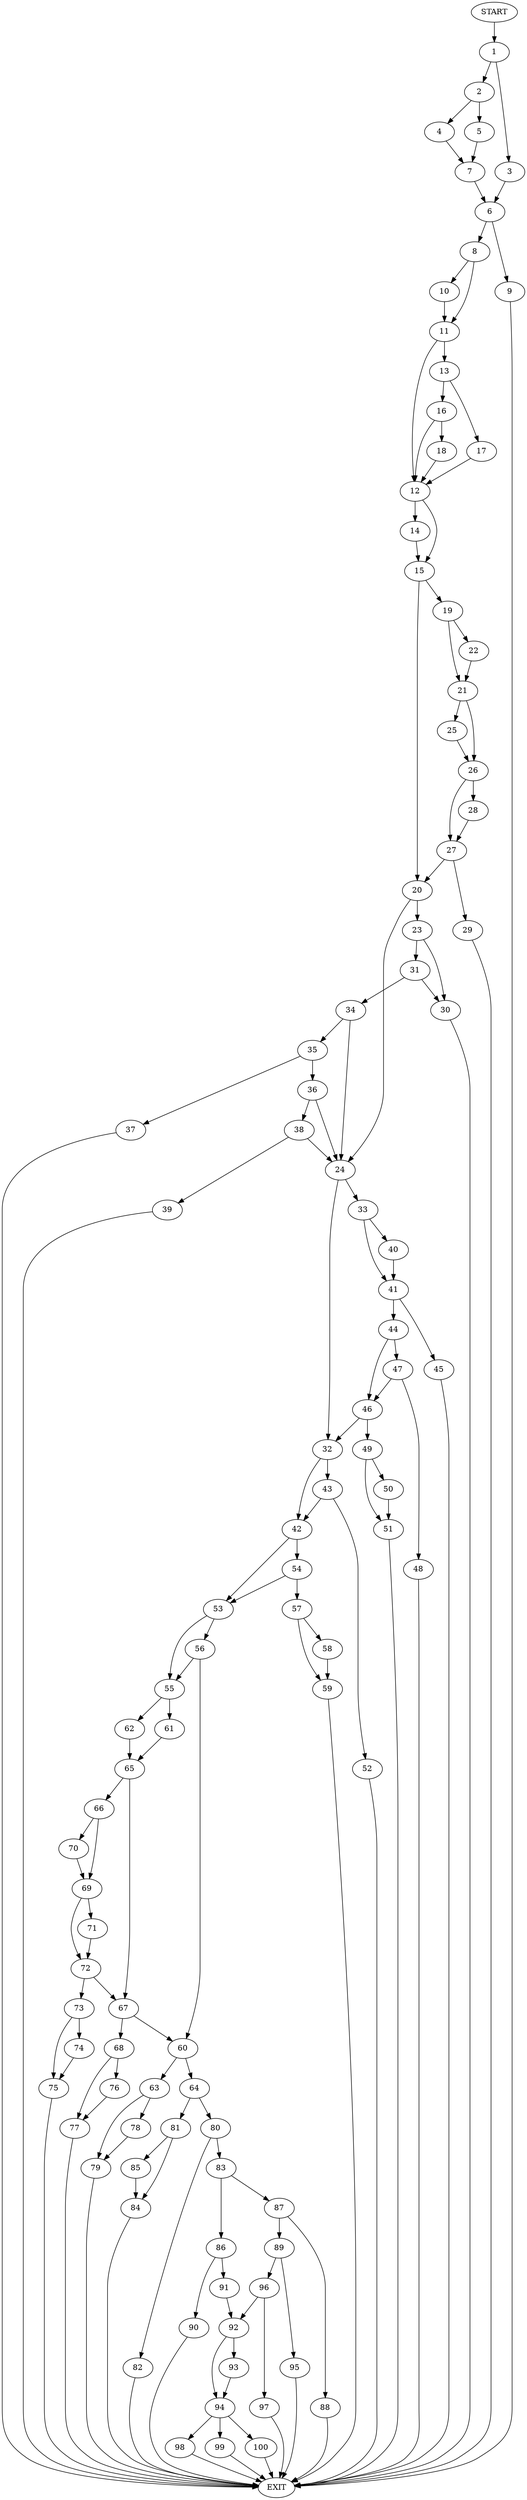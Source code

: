 digraph {
0 [label="START"]
101 [label="EXIT"]
0 -> 1
1 -> 2
1 -> 3
2 -> 4
2 -> 5
3 -> 6
4 -> 7
5 -> 7
7 -> 6
6 -> 8
6 -> 9
9 -> 101
8 -> 10
8 -> 11
10 -> 11
11 -> 12
11 -> 13
12 -> 14
12 -> 15
13 -> 16
13 -> 17
17 -> 12
16 -> 12
16 -> 18
18 -> 12
15 -> 19
15 -> 20
14 -> 15
19 -> 21
19 -> 22
20 -> 23
20 -> 24
21 -> 25
21 -> 26
22 -> 21
26 -> 27
26 -> 28
25 -> 26
27 -> 29
27 -> 20
28 -> 27
29 -> 101
23 -> 30
23 -> 31
24 -> 32
24 -> 33
30 -> 101
31 -> 30
31 -> 34
34 -> 35
34 -> 24
35 -> 36
35 -> 37
36 -> 38
36 -> 24
37 -> 101
38 -> 24
38 -> 39
39 -> 101
33 -> 40
33 -> 41
32 -> 42
32 -> 43
40 -> 41
41 -> 44
41 -> 45
44 -> 46
44 -> 47
45 -> 101
47 -> 48
47 -> 46
46 -> 32
46 -> 49
48 -> 101
49 -> 50
49 -> 51
50 -> 51
51 -> 101
43 -> 42
43 -> 52
42 -> 53
42 -> 54
52 -> 101
53 -> 55
53 -> 56
54 -> 57
54 -> 53
57 -> 58
57 -> 59
58 -> 59
59 -> 101
56 -> 60
56 -> 55
55 -> 61
55 -> 62
60 -> 63
60 -> 64
62 -> 65
61 -> 65
65 -> 66
65 -> 67
67 -> 60
67 -> 68
66 -> 69
66 -> 70
70 -> 69
69 -> 71
69 -> 72
72 -> 73
72 -> 67
71 -> 72
73 -> 74
73 -> 75
75 -> 101
74 -> 75
68 -> 76
68 -> 77
76 -> 77
77 -> 101
63 -> 78
63 -> 79
64 -> 80
64 -> 81
78 -> 79
79 -> 101
80 -> 82
80 -> 83
81 -> 84
81 -> 85
85 -> 84
84 -> 101
83 -> 86
83 -> 87
82 -> 101
87 -> 88
87 -> 89
86 -> 90
86 -> 91
90 -> 101
91 -> 92
92 -> 93
92 -> 94
89 -> 95
89 -> 96
88 -> 101
96 -> 97
96 -> 92
95 -> 101
97 -> 101
94 -> 98
94 -> 99
94 -> 100
93 -> 94
100 -> 101
98 -> 101
99 -> 101
}
